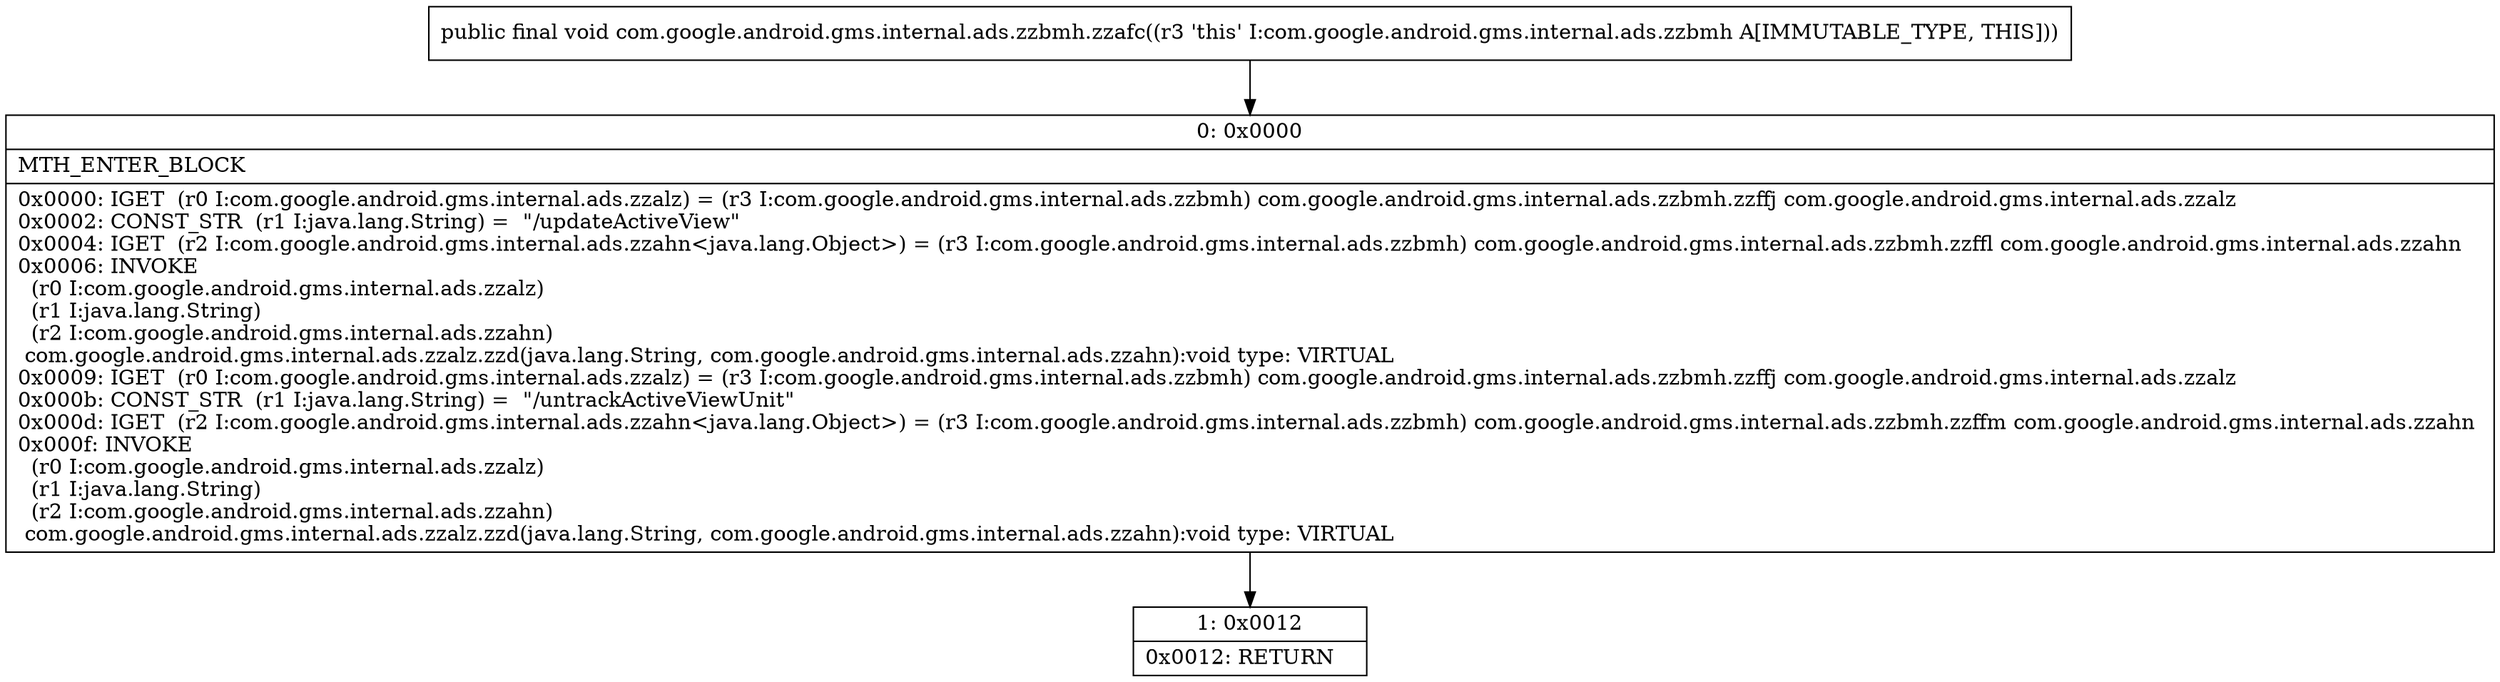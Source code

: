digraph "CFG forcom.google.android.gms.internal.ads.zzbmh.zzafc()V" {
Node_0 [shape=record,label="{0\:\ 0x0000|MTH_ENTER_BLOCK\l|0x0000: IGET  (r0 I:com.google.android.gms.internal.ads.zzalz) = (r3 I:com.google.android.gms.internal.ads.zzbmh) com.google.android.gms.internal.ads.zzbmh.zzffj com.google.android.gms.internal.ads.zzalz \l0x0002: CONST_STR  (r1 I:java.lang.String) =  \"\/updateActiveView\" \l0x0004: IGET  (r2 I:com.google.android.gms.internal.ads.zzahn\<java.lang.Object\>) = (r3 I:com.google.android.gms.internal.ads.zzbmh) com.google.android.gms.internal.ads.zzbmh.zzffl com.google.android.gms.internal.ads.zzahn \l0x0006: INVOKE  \l  (r0 I:com.google.android.gms.internal.ads.zzalz)\l  (r1 I:java.lang.String)\l  (r2 I:com.google.android.gms.internal.ads.zzahn)\l com.google.android.gms.internal.ads.zzalz.zzd(java.lang.String, com.google.android.gms.internal.ads.zzahn):void type: VIRTUAL \l0x0009: IGET  (r0 I:com.google.android.gms.internal.ads.zzalz) = (r3 I:com.google.android.gms.internal.ads.zzbmh) com.google.android.gms.internal.ads.zzbmh.zzffj com.google.android.gms.internal.ads.zzalz \l0x000b: CONST_STR  (r1 I:java.lang.String) =  \"\/untrackActiveViewUnit\" \l0x000d: IGET  (r2 I:com.google.android.gms.internal.ads.zzahn\<java.lang.Object\>) = (r3 I:com.google.android.gms.internal.ads.zzbmh) com.google.android.gms.internal.ads.zzbmh.zzffm com.google.android.gms.internal.ads.zzahn \l0x000f: INVOKE  \l  (r0 I:com.google.android.gms.internal.ads.zzalz)\l  (r1 I:java.lang.String)\l  (r2 I:com.google.android.gms.internal.ads.zzahn)\l com.google.android.gms.internal.ads.zzalz.zzd(java.lang.String, com.google.android.gms.internal.ads.zzahn):void type: VIRTUAL \l}"];
Node_1 [shape=record,label="{1\:\ 0x0012|0x0012: RETURN   \l}"];
MethodNode[shape=record,label="{public final void com.google.android.gms.internal.ads.zzbmh.zzafc((r3 'this' I:com.google.android.gms.internal.ads.zzbmh A[IMMUTABLE_TYPE, THIS])) }"];
MethodNode -> Node_0;
Node_0 -> Node_1;
}

